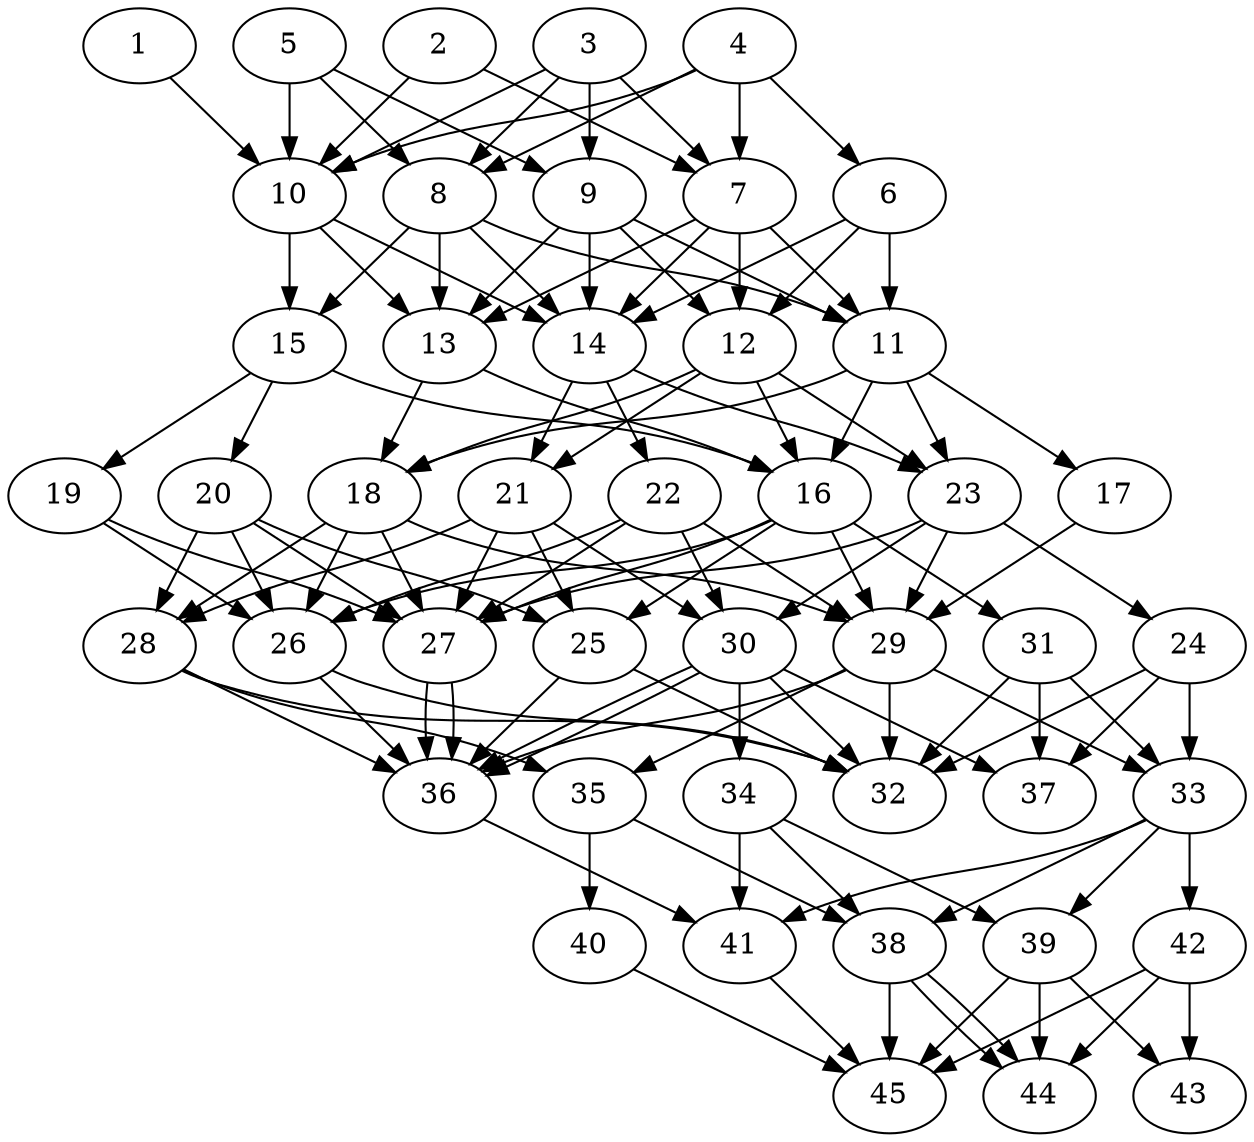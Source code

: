 // DAG automatically generated by daggen at Thu Oct  3 14:07:24 2019
// ./daggen --dot -n 45 --ccr 0.5 --fat 0.5 --regular 0.5 --density 0.9 --mindata 5242880 --maxdata 52428800 
digraph G {
  1 [size="34699264", alpha="0.03", expect_size="17349632"] 
  1 -> 10 [size ="17349632"]
  2 [size="90843136", alpha="0.13", expect_size="45421568"] 
  2 -> 7 [size ="45421568"]
  2 -> 10 [size ="45421568"]
  3 [size="96067584", alpha="0.20", expect_size="48033792"] 
  3 -> 7 [size ="48033792"]
  3 -> 8 [size ="48033792"]
  3 -> 9 [size ="48033792"]
  3 -> 10 [size ="48033792"]
  4 [size="60891136", alpha="0.16", expect_size="30445568"] 
  4 -> 6 [size ="30445568"]
  4 -> 7 [size ="30445568"]
  4 -> 8 [size ="30445568"]
  4 -> 10 [size ="30445568"]
  5 [size="59224064", alpha="0.08", expect_size="29612032"] 
  5 -> 8 [size ="29612032"]
  5 -> 9 [size ="29612032"]
  5 -> 10 [size ="29612032"]
  6 [size="61018112", alpha="0.03", expect_size="30509056"] 
  6 -> 11 [size ="30509056"]
  6 -> 12 [size ="30509056"]
  6 -> 14 [size ="30509056"]
  7 [size="56854528", alpha="0.08", expect_size="28427264"] 
  7 -> 11 [size ="28427264"]
  7 -> 12 [size ="28427264"]
  7 -> 13 [size ="28427264"]
  7 -> 14 [size ="28427264"]
  8 [size="51732480", alpha="0.17", expect_size="25866240"] 
  8 -> 11 [size ="25866240"]
  8 -> 13 [size ="25866240"]
  8 -> 14 [size ="25866240"]
  8 -> 15 [size ="25866240"]
  9 [size="86540288", alpha="0.16", expect_size="43270144"] 
  9 -> 11 [size ="43270144"]
  9 -> 12 [size ="43270144"]
  9 -> 13 [size ="43270144"]
  9 -> 14 [size ="43270144"]
  10 [size="86386688", alpha="0.04", expect_size="43193344"] 
  10 -> 13 [size ="43193344"]
  10 -> 14 [size ="43193344"]
  10 -> 15 [size ="43193344"]
  11 [size="21827584", alpha="0.08", expect_size="10913792"] 
  11 -> 16 [size ="10913792"]
  11 -> 17 [size ="10913792"]
  11 -> 18 [size ="10913792"]
  11 -> 23 [size ="10913792"]
  12 [size="35792896", alpha="0.12", expect_size="17896448"] 
  12 -> 16 [size ="17896448"]
  12 -> 18 [size ="17896448"]
  12 -> 21 [size ="17896448"]
  12 -> 23 [size ="17896448"]
  13 [size="98715648", alpha="0.09", expect_size="49357824"] 
  13 -> 16 [size ="49357824"]
  13 -> 18 [size ="49357824"]
  14 [size="98074624", alpha="0.14", expect_size="49037312"] 
  14 -> 21 [size ="49037312"]
  14 -> 22 [size ="49037312"]
  14 -> 23 [size ="49037312"]
  15 [size="79351808", alpha="0.06", expect_size="39675904"] 
  15 -> 16 [size ="39675904"]
  15 -> 19 [size ="39675904"]
  15 -> 20 [size ="39675904"]
  16 [size="24893440", alpha="0.11", expect_size="12446720"] 
  16 -> 25 [size ="12446720"]
  16 -> 26 [size ="12446720"]
  16 -> 27 [size ="12446720"]
  16 -> 29 [size ="12446720"]
  16 -> 31 [size ="12446720"]
  17 [size="39806976", alpha="0.16", expect_size="19903488"] 
  17 -> 29 [size ="19903488"]
  18 [size="77152256", alpha="0.16", expect_size="38576128"] 
  18 -> 26 [size ="38576128"]
  18 -> 27 [size ="38576128"]
  18 -> 28 [size ="38576128"]
  18 -> 29 [size ="38576128"]
  19 [size="61190144", alpha="0.05", expect_size="30595072"] 
  19 -> 26 [size ="30595072"]
  19 -> 27 [size ="30595072"]
  20 [size="43821056", alpha="0.06", expect_size="21910528"] 
  20 -> 25 [size ="21910528"]
  20 -> 26 [size ="21910528"]
  20 -> 27 [size ="21910528"]
  20 -> 28 [size ="21910528"]
  21 [size="64135168", alpha="0.13", expect_size="32067584"] 
  21 -> 25 [size ="32067584"]
  21 -> 27 [size ="32067584"]
  21 -> 28 [size ="32067584"]
  21 -> 30 [size ="32067584"]
  22 [size="100909056", alpha="0.16", expect_size="50454528"] 
  22 -> 26 [size ="50454528"]
  22 -> 27 [size ="50454528"]
  22 -> 29 [size ="50454528"]
  22 -> 30 [size ="50454528"]
  23 [size="65380352", alpha="0.18", expect_size="32690176"] 
  23 -> 24 [size ="32690176"]
  23 -> 27 [size ="32690176"]
  23 -> 29 [size ="32690176"]
  23 -> 30 [size ="32690176"]
  24 [size="13987840", alpha="0.10", expect_size="6993920"] 
  24 -> 32 [size ="6993920"]
  24 -> 33 [size ="6993920"]
  24 -> 37 [size ="6993920"]
  25 [size="81956864", alpha="0.12", expect_size="40978432"] 
  25 -> 32 [size ="40978432"]
  25 -> 36 [size ="40978432"]
  26 [size="15591424", alpha="0.06", expect_size="7795712"] 
  26 -> 32 [size ="7795712"]
  26 -> 36 [size ="7795712"]
  27 [size="66883584", alpha="0.09", expect_size="33441792"] 
  27 -> 36 [size ="33441792"]
  27 -> 36 [size ="33441792"]
  28 [size="47466496", alpha="0.01", expect_size="23733248"] 
  28 -> 32 [size ="23733248"]
  28 -> 35 [size ="23733248"]
  28 -> 36 [size ="23733248"]
  29 [size="30439424", alpha="0.08", expect_size="15219712"] 
  29 -> 32 [size ="15219712"]
  29 -> 33 [size ="15219712"]
  29 -> 35 [size ="15219712"]
  29 -> 36 [size ="15219712"]
  30 [size="53856256", alpha="0.13", expect_size="26928128"] 
  30 -> 32 [size ="26928128"]
  30 -> 34 [size ="26928128"]
  30 -> 36 [size ="26928128"]
  30 -> 36 [size ="26928128"]
  30 -> 37 [size ="26928128"]
  31 [size="83148800", alpha="0.19", expect_size="41574400"] 
  31 -> 32 [size ="41574400"]
  31 -> 33 [size ="41574400"]
  31 -> 37 [size ="41574400"]
  32 [size="48160768", alpha="0.11", expect_size="24080384"] 
  33 [size="29247488", alpha="0.01", expect_size="14623744"] 
  33 -> 38 [size ="14623744"]
  33 -> 39 [size ="14623744"]
  33 -> 41 [size ="14623744"]
  33 -> 42 [size ="14623744"]
  34 [size="17625088", alpha="0.10", expect_size="8812544"] 
  34 -> 38 [size ="8812544"]
  34 -> 39 [size ="8812544"]
  34 -> 41 [size ="8812544"]
  35 [size="63696896", alpha="0.14", expect_size="31848448"] 
  35 -> 38 [size ="31848448"]
  35 -> 40 [size ="31848448"]
  36 [size="27459584", alpha="0.01", expect_size="13729792"] 
  36 -> 41 [size ="13729792"]
  37 [size="53815296", alpha="0.14", expect_size="26907648"] 
  38 [size="94767104", alpha="0.01", expect_size="47383552"] 
  38 -> 44 [size ="47383552"]
  38 -> 44 [size ="47383552"]
  38 -> 45 [size ="47383552"]
  39 [size="97183744", alpha="0.18", expect_size="48591872"] 
  39 -> 43 [size ="48591872"]
  39 -> 44 [size ="48591872"]
  39 -> 45 [size ="48591872"]
  40 [size="42754048", alpha="0.03", expect_size="21377024"] 
  40 -> 45 [size ="21377024"]
  41 [size="101748736", alpha="0.20", expect_size="50874368"] 
  41 -> 45 [size ="50874368"]
  42 [size="96770048", alpha="0.15", expect_size="48385024"] 
  42 -> 43 [size ="48385024"]
  42 -> 44 [size ="48385024"]
  42 -> 45 [size ="48385024"]
  43 [size="53125120", alpha="0.02", expect_size="26562560"] 
  44 [size="59043840", alpha="0.10", expect_size="29521920"] 
  45 [size="13373440", alpha="0.13", expect_size="6686720"] 
}
